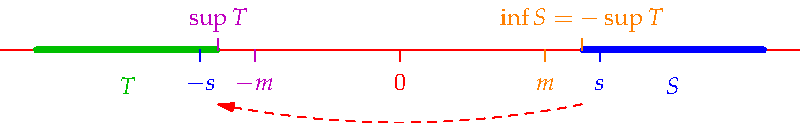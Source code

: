 settings.tex="pdflatex";

texpreamble("\usepackage{amsmath}
\usepackage{amsthm,amssymb}
\usepackage{mathpazo}
\usepackage[svgnames]{xcolor}
");
import graph;

size(400);

draw((1.01,0)--(2,0),blue+linewidth(3));

label("$S$",(1.5,-0.2),blue);

draw((-1.01,0)--(-2,0),heavygreen+linewidth(3));

label("$T$",(-1.5,-0.2),heavygreen);

xaxis(-2.2,2.2,red,RightTicks(new real[]{0}));
xtick(Label("$\inf S=-\sup T$",align=N),1,N,orange);
xtick(Label("$m$",align=S),0.8,S,orange);
xtick(Label("$\sup T$",align=N),-1,N,heavymagenta);
xtick(Label("$-m$",align=S),-0.8,S,heavymagenta);

xtick(Label("$s$",align=S),1.1,S,blue);
xtick(Label("$-s$",align=S),-1.1,S,blue);

draw((1,-0.3)..(0,-0.4)..(-1,-0.3),red+dashed,Arrow);

//label("lower bound?",(1.1,-0.6));
//label("lower bound?",(1.1,-0.6));


